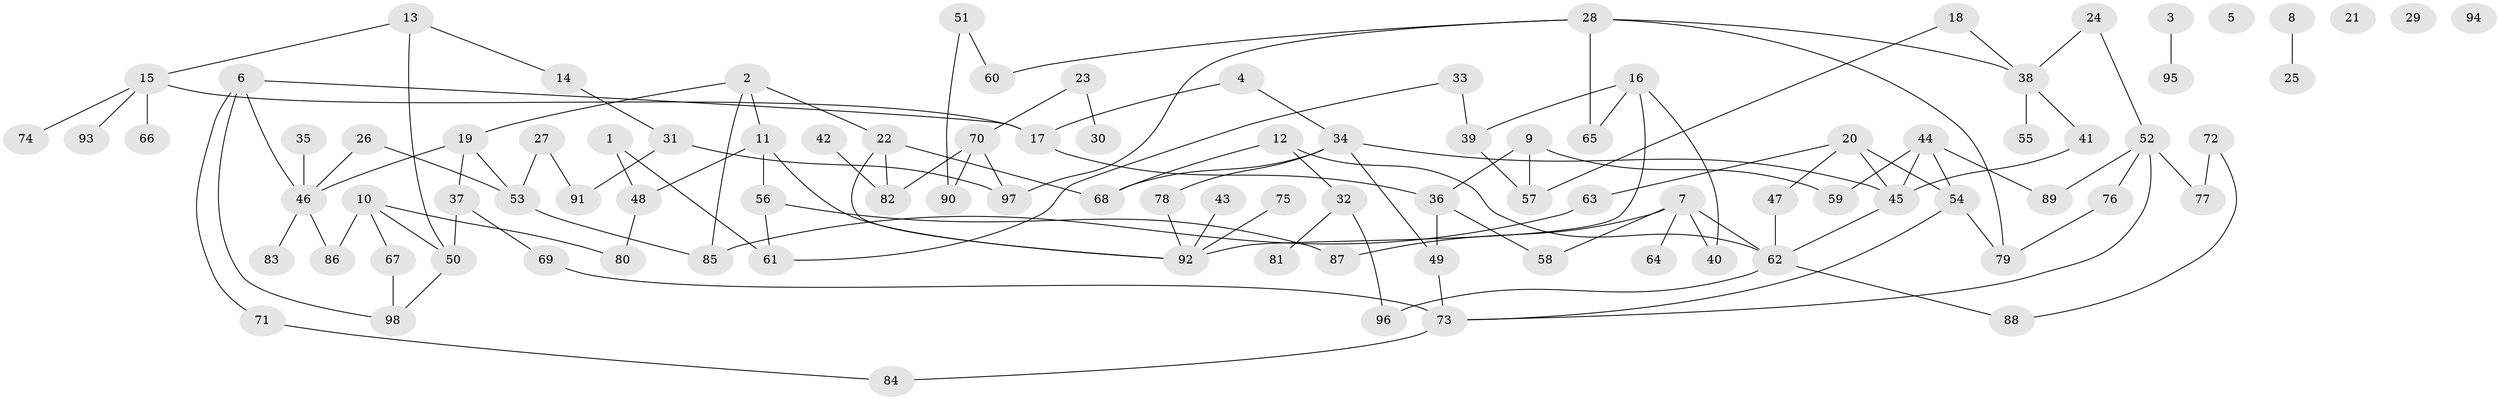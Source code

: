 // coarse degree distribution, {2: 0.26865671641791045, 4: 0.16417910447761194, 0: 0.07462686567164178, 9: 0.014925373134328358, 1: 0.1791044776119403, 3: 0.1044776119402985, 5: 0.13432835820895522, 6: 0.029850746268656716, 8: 0.014925373134328358, 7: 0.014925373134328358}
// Generated by graph-tools (version 1.1) at 2025/23/03/03/25 07:23:25]
// undirected, 98 vertices, 128 edges
graph export_dot {
graph [start="1"]
  node [color=gray90,style=filled];
  1;
  2;
  3;
  4;
  5;
  6;
  7;
  8;
  9;
  10;
  11;
  12;
  13;
  14;
  15;
  16;
  17;
  18;
  19;
  20;
  21;
  22;
  23;
  24;
  25;
  26;
  27;
  28;
  29;
  30;
  31;
  32;
  33;
  34;
  35;
  36;
  37;
  38;
  39;
  40;
  41;
  42;
  43;
  44;
  45;
  46;
  47;
  48;
  49;
  50;
  51;
  52;
  53;
  54;
  55;
  56;
  57;
  58;
  59;
  60;
  61;
  62;
  63;
  64;
  65;
  66;
  67;
  68;
  69;
  70;
  71;
  72;
  73;
  74;
  75;
  76;
  77;
  78;
  79;
  80;
  81;
  82;
  83;
  84;
  85;
  86;
  87;
  88;
  89;
  90;
  91;
  92;
  93;
  94;
  95;
  96;
  97;
  98;
  1 -- 48;
  1 -- 61;
  2 -- 11;
  2 -- 19;
  2 -- 22;
  2 -- 85;
  3 -- 95;
  4 -- 17;
  4 -- 34;
  6 -- 17;
  6 -- 46;
  6 -- 71;
  6 -- 98;
  7 -- 40;
  7 -- 58;
  7 -- 62;
  7 -- 64;
  7 -- 87;
  8 -- 25;
  9 -- 36;
  9 -- 57;
  9 -- 59;
  10 -- 50;
  10 -- 67;
  10 -- 80;
  10 -- 86;
  11 -- 48;
  11 -- 56;
  11 -- 92;
  12 -- 32;
  12 -- 62;
  12 -- 68;
  13 -- 14;
  13 -- 15;
  13 -- 50;
  14 -- 31;
  15 -- 17;
  15 -- 66;
  15 -- 74;
  15 -- 93;
  16 -- 39;
  16 -- 40;
  16 -- 65;
  16 -- 92;
  17 -- 36;
  18 -- 38;
  18 -- 57;
  19 -- 37;
  19 -- 46;
  19 -- 53;
  20 -- 45;
  20 -- 47;
  20 -- 54;
  20 -- 63;
  22 -- 68;
  22 -- 82;
  22 -- 92;
  23 -- 30;
  23 -- 70;
  24 -- 38;
  24 -- 52;
  26 -- 46;
  26 -- 53;
  27 -- 53;
  27 -- 91;
  28 -- 38;
  28 -- 60;
  28 -- 65;
  28 -- 79;
  28 -- 97;
  31 -- 91;
  31 -- 97;
  32 -- 81;
  32 -- 96;
  33 -- 39;
  33 -- 61;
  34 -- 45;
  34 -- 49;
  34 -- 68;
  34 -- 78;
  35 -- 46;
  36 -- 49;
  36 -- 58;
  37 -- 50;
  37 -- 69;
  38 -- 41;
  38 -- 55;
  39 -- 57;
  41 -- 45;
  42 -- 82;
  43 -- 92;
  44 -- 45;
  44 -- 54;
  44 -- 59;
  44 -- 89;
  45 -- 62;
  46 -- 83;
  46 -- 86;
  47 -- 62;
  48 -- 80;
  49 -- 73;
  50 -- 98;
  51 -- 60;
  51 -- 90;
  52 -- 73;
  52 -- 76;
  52 -- 77;
  52 -- 89;
  53 -- 85;
  54 -- 73;
  54 -- 79;
  56 -- 61;
  56 -- 87;
  62 -- 88;
  62 -- 96;
  63 -- 85;
  67 -- 98;
  69 -- 73;
  70 -- 82;
  70 -- 90;
  70 -- 97;
  71 -- 84;
  72 -- 77;
  72 -- 88;
  73 -- 84;
  75 -- 92;
  76 -- 79;
  78 -- 92;
}

